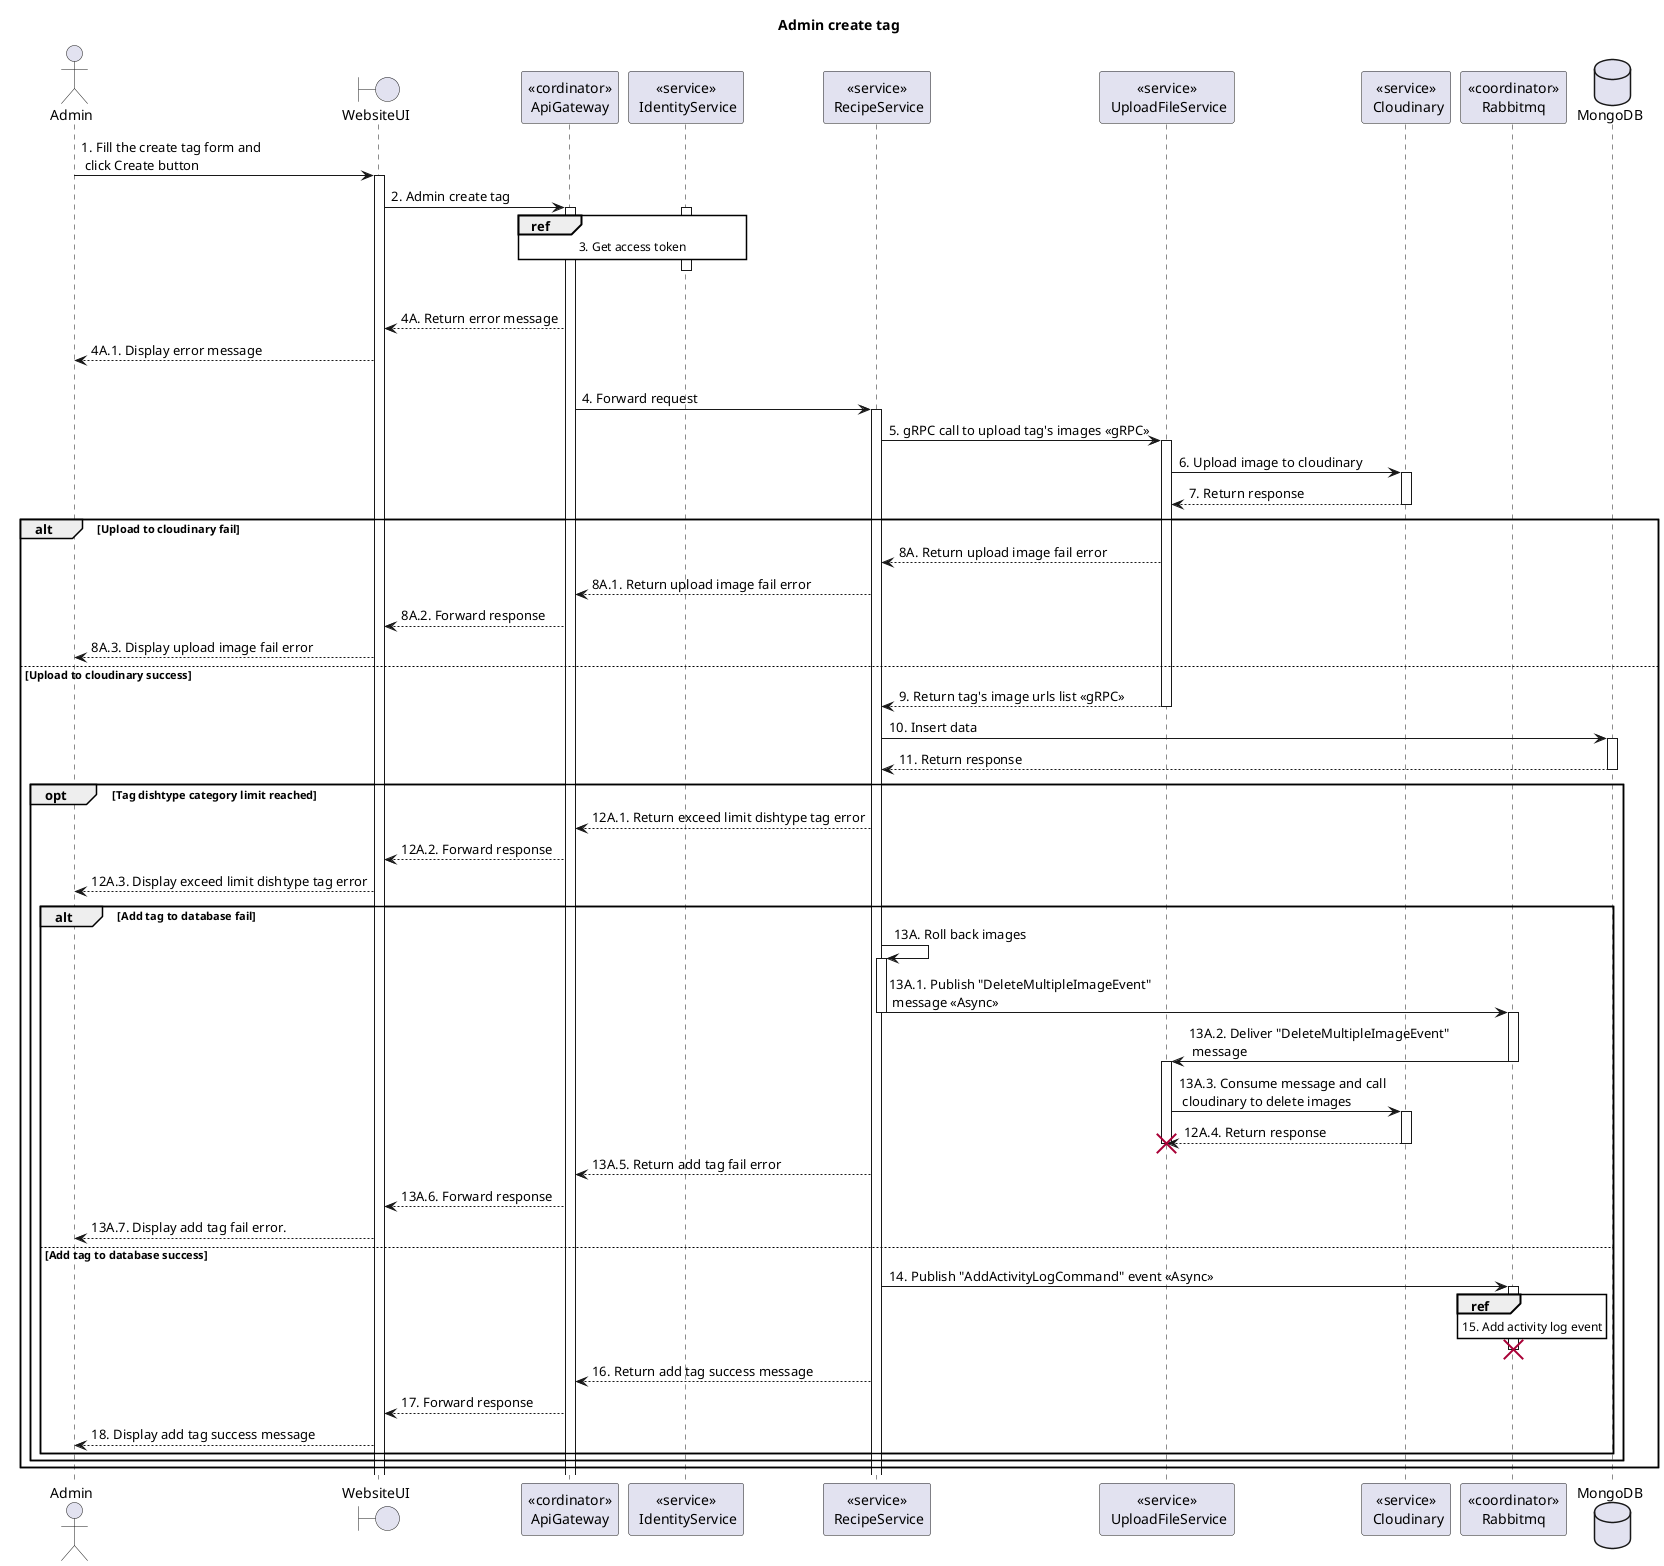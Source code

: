 @startuml Sequence
title "Admin create tag"
' Style section
<style>
  sequenceDiagram {
    reference {
      BackGroundColor white
    }
}
</style>

actor Admin
boundary WebsiteUI
participant "<<cordinator>>\nApiGateway" as ApiGateway
participant "<<service>>\n IdentityService" as IdentityService
participant "<<service>>\n RecipeService" as RecipeService
participant "<<service>>\n UploadFileService" as UploadFileService
participant "<<service>>\n Cloudinary" as Cloudinary
participant "<<coordinator>>\nRabbitmq" as Rabbitmq
database MongoDB

Admin -> WebsiteUI++: 1. Fill the create tag form and \n click Create button
WebsiteUI -> ApiGateway++: 2. Admin create tag

activate IdentityService
ref over ApiGateway, IdentityService: 3. Get access token
ApiGateway -[hidden]-> IdentityService
deactivate IdentityService

alt Current user is not admin
    WebsiteUI <-- ApiGateway: 4A. Return error message
    Admin <-- WebsiteUI: 4A.1. Display error message
else Current user is admin
    ApiGateway -> RecipeService++: 4. Forward request
    RecipeService -> UploadFileService++: 5. gRPC call to upload tag's images <<gRPC>>
    UploadFileService -> Cloudinary++: 6. Upload image to cloudinary
    UploadFileService <-- Cloudinary--: 7. Return response
    alt Upload to cloudinary fail
        RecipeService <-- UploadFileService: 8A. Return upload image fail error
        ApiGateway <-- RecipeService: 8A.1. Return upload image fail error
        WebsiteUI <-- ApiGateway: 8A.2. Forward response
        Admin <-- WebsiteUI: 8A.3. Display upload image fail error
    else Upload to cloudinary success 
        RecipeService <-- UploadFileService--: 9. Return tag's image urls list <<gRPC>>
        RecipeService -> MongoDB++: 10. Insert data
        RecipeService <-- MongoDB--: 11. Return response
        opt Tag dishtype category limit reached
            ApiGateway <-- RecipeService: 12A.1. Return exceed limit dishtype tag error
            WebsiteUI <-- ApiGateway: 12A.2. Forward response
            Admin <-- WebsiteUI: 12A.3. Display exceed limit dishtype tag error
        alt Add tag to database fail
            RecipeService -> RecipeService: 13A. Roll back images
            activate RecipeService
            RecipeService -> Rabbitmq: 13A.1. Publish "DeleteMultipleImageEvent" \n message <<Async>>
            deactivate RecipeService
            activate Rabbitmq
            Rabbitmq -> UploadFileService: 13A.2. Deliver "DeleteMultipleImageEvent"\n message
            deactivate Rabbitmq
            activate UploadFileService
            UploadFileService -> Cloudinary++: 13A.3. Consume message and call \n cloudinary to delete images
            UploadFileService <-- Cloudinary--: 12A.4. Return response
            destroy UploadFileService
            deactivate UploadFileService
            ApiGateway <-- RecipeService: 13A.5. Return add tag fail error
            WebsiteUI <-- ApiGateway: 13A.6. Forward response
            Admin <-- WebsiteUI: 13A.7. Display add tag fail error.
        else Add tag to database success
            RecipeService -> Rabbitmq: 14. Publish "AddActivityLogCommand" event <<Async>>
            activate Rabbitmq
            ref over Rabbitmq: 15. Add activity log event
            RecipeService -[hidden]-> Rabbitmq
            deactivate Rabbitmq
            destroy Rabbitmq
            ApiGateway <-- RecipeService: 16. Return add tag success message
            WebsiteUI <-- ApiGateway: 17. Forward response
            Admin <-- WebsiteUI: 18. Display add tag success message
        end alt 
    end alt 
end alt

@enduml